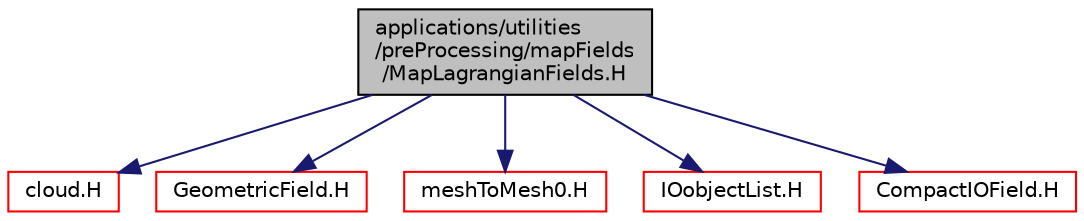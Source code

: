 digraph "applications/utilities/preProcessing/mapFields/MapLagrangianFields.H"
{
  bgcolor="transparent";
  edge [fontname="Helvetica",fontsize="10",labelfontname="Helvetica",labelfontsize="10"];
  node [fontname="Helvetica",fontsize="10",shape=record];
  Node1 [label="applications/utilities\l/preProcessing/mapFields\l/MapLagrangianFields.H",height=0.2,width=0.4,color="black", fillcolor="grey75", style="filled", fontcolor="black"];
  Node1 -> Node2 [color="midnightblue",fontsize="10",style="solid",fontname="Helvetica"];
  Node2 [label="cloud.H",height=0.2,width=0.4,color="red",URL="$a07884.html"];
  Node1 -> Node3 [color="midnightblue",fontsize="10",style="solid",fontname="Helvetica"];
  Node3 [label="GeometricField.H",height=0.2,width=0.4,color="red",URL="$a08020.html"];
  Node1 -> Node4 [color="midnightblue",fontsize="10",style="solid",fontname="Helvetica"];
  Node4 [label="meshToMesh0.H",height=0.2,width=0.4,color="red",URL="$a09640.html"];
  Node1 -> Node5 [color="midnightblue",fontsize="10",style="solid",fontname="Helvetica"];
  Node5 [label="IOobjectList.H",height=0.2,width=0.4,color="red",URL="$a07751.html"];
  Node1 -> Node6 [color="midnightblue",fontsize="10",style="solid",fontname="Helvetica"];
  Node6 [label="CompactIOField.H",height=0.2,width=0.4,color="red",URL="$a07753.html"];
}
